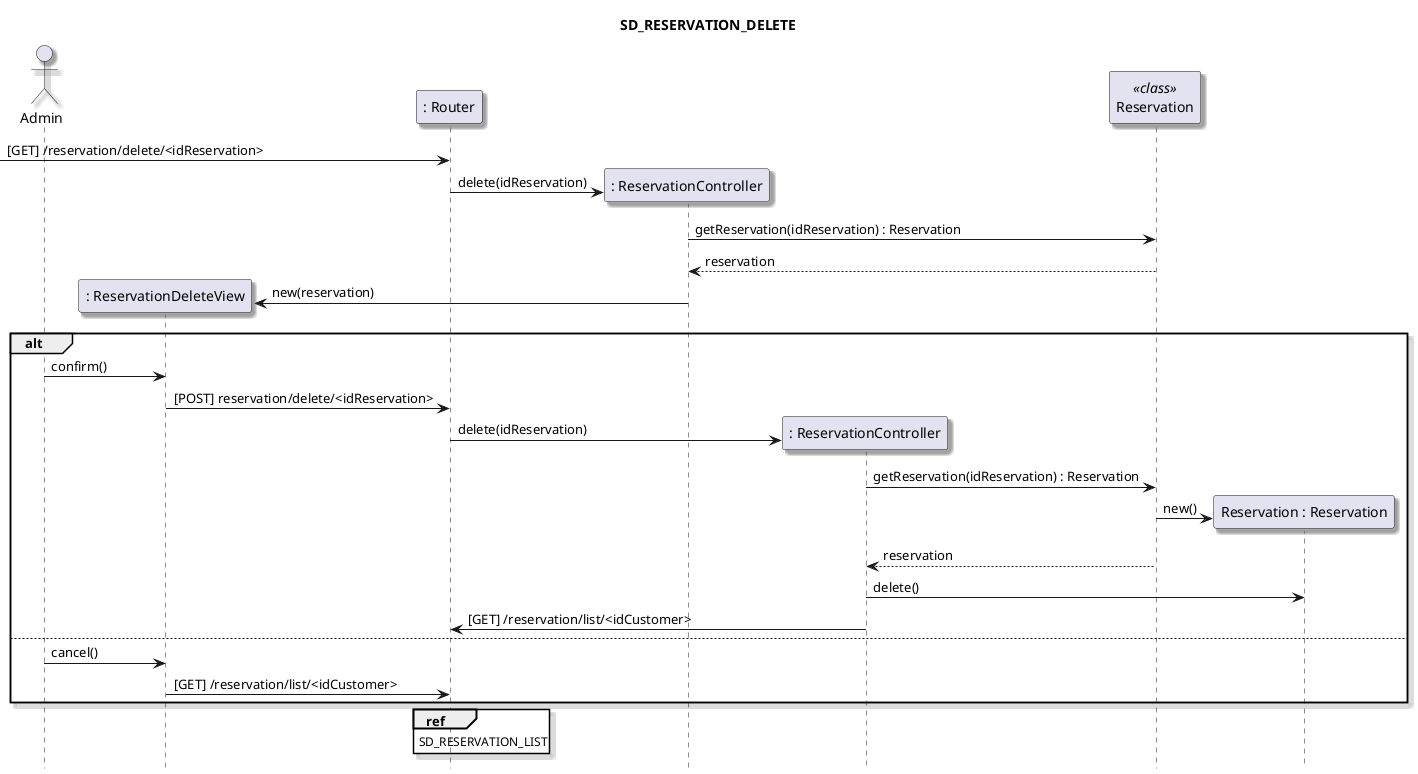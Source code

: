 @startuml SD_RESERVATION_DELETE

title SD_RESERVATION_DELETE

skinparam shadowing TRUE
hide footbox

actor Admin as a
participant ": ReservationDeleteView" as V
participant ": Router" as R
participant ": ReservationController" as RC0
participant ": ReservationController" as RC1
participant "Reservation" as CR <<class>>
participant "Reservation : Reservation" as E1

-> R : [GET] /reservation/delete/<idReservation>

create RC0
R -> RC0 : delete(idReservation)



RC0 -> CR : getReservation(idReservation) : Reservation
CR --> RC0 : reservation

create V
RC0 -> V : new(reservation)

alt 

a -> V : confirm()
V -> R : [POST] reservation/delete/<idReservation>
create RC1
R -> RC1 : delete(idReservation)

RC1 -> CR : getReservation(idReservation) : Reservation
create E1
CR -> E1 : new()
CR --> RC1 : reservation
RC1 -> E1 : delete()
RC1 -> R : [GET] /reservation/list/<idCustomer>

else 

a -> V : cancel()
V -> R : [GET] /reservation/list/<idCustomer>

end 
ref over R : SD_RESERVATION_LIST 

@enduml